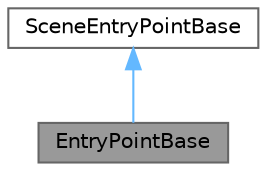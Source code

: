 digraph "EntryPointBase"
{
 // LATEX_PDF_SIZE
  bgcolor="transparent";
  edge [fontname=Helvetica,fontsize=10,labelfontname=Helvetica,labelfontsize=10];
  node [fontname=Helvetica,fontsize=10,shape=box,height=0.2,width=0.4];
  Node1 [id="Node000001",label="EntryPointBase",height=0.2,width=0.4,color="gray40", fillcolor="grey60", style="filled", fontcolor="black",tooltip="どのシーンから起動しても共通の初期化、処理などを実行し特定のシーンからの遷移しないと動かないといった症状を防ぐための基底クラス 基本的にOnEditorFirstPreInitializeに記述される前..."];
  Node2 -> Node1 [id="edge2_Node000001_Node000002",dir="back",color="steelblue1",style="solid",tooltip=" "];
  Node2 [id="Node000002",label="SceneEntryPointBase",height=0.2,width=0.4,color="gray40", fillcolor="white", style="filled",tooltip=" "];
}
